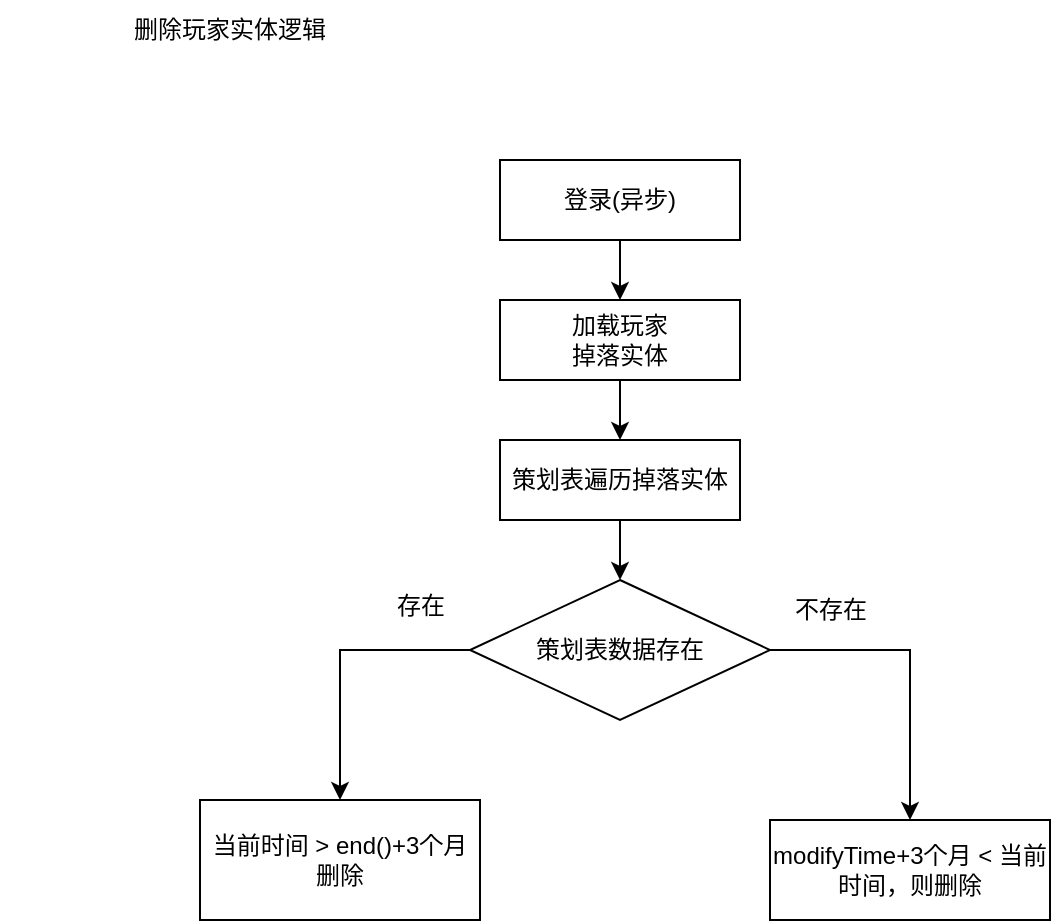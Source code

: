 <mxfile version="27.1.6">
  <diagram name="第 1 页" id="D5l0CzFlJoKnXt7Zct3g">
    <mxGraphModel dx="1426" dy="751" grid="1" gridSize="10" guides="1" tooltips="1" connect="1" arrows="1" fold="1" page="1" pageScale="1" pageWidth="4681" pageHeight="3300" math="0" shadow="0">
      <root>
        <mxCell id="0" />
        <mxCell id="1" parent="0" />
        <mxCell id="izUsOxpCVXIgjF28n3Nd-1" value="删除玩家实体逻辑" style="text;html=1;align=center;verticalAlign=middle;whiteSpace=wrap;rounded=0;" vertex="1" parent="1">
          <mxGeometry x="70" y="70" width="230" height="30" as="geometry" />
        </mxCell>
        <mxCell id="izUsOxpCVXIgjF28n3Nd-9" style="edgeStyle=orthogonalEdgeStyle;rounded=0;orthogonalLoop=1;jettySize=auto;html=1;exitX=0.5;exitY=1;exitDx=0;exitDy=0;entryX=0.5;entryY=0;entryDx=0;entryDy=0;" edge="1" parent="1" source="izUsOxpCVXIgjF28n3Nd-2" target="izUsOxpCVXIgjF28n3Nd-3">
          <mxGeometry relative="1" as="geometry" />
        </mxCell>
        <mxCell id="izUsOxpCVXIgjF28n3Nd-2" value="登录(异步)" style="rounded=0;whiteSpace=wrap;html=1;" vertex="1" parent="1">
          <mxGeometry x="320" y="150" width="120" height="40" as="geometry" />
        </mxCell>
        <mxCell id="izUsOxpCVXIgjF28n3Nd-10" style="edgeStyle=orthogonalEdgeStyle;rounded=0;orthogonalLoop=1;jettySize=auto;html=1;exitX=0.5;exitY=1;exitDx=0;exitDy=0;entryX=0.5;entryY=0;entryDx=0;entryDy=0;" edge="1" parent="1" source="izUsOxpCVXIgjF28n3Nd-3" target="izUsOxpCVXIgjF28n3Nd-5">
          <mxGeometry relative="1" as="geometry" />
        </mxCell>
        <mxCell id="izUsOxpCVXIgjF28n3Nd-3" value="加载玩家&lt;div&gt;掉落实体&lt;/div&gt;" style="rounded=0;whiteSpace=wrap;html=1;" vertex="1" parent="1">
          <mxGeometry x="320" y="220" width="120" height="40" as="geometry" />
        </mxCell>
        <mxCell id="izUsOxpCVXIgjF28n3Nd-11" style="edgeStyle=orthogonalEdgeStyle;rounded=0;orthogonalLoop=1;jettySize=auto;html=1;entryX=0.5;entryY=0;entryDx=0;entryDy=0;" edge="1" parent="1" source="izUsOxpCVXIgjF28n3Nd-5" target="izUsOxpCVXIgjF28n3Nd-6">
          <mxGeometry relative="1" as="geometry" />
        </mxCell>
        <mxCell id="izUsOxpCVXIgjF28n3Nd-5" value="策划表遍历掉落实体" style="rounded=0;whiteSpace=wrap;html=1;" vertex="1" parent="1">
          <mxGeometry x="320" y="290" width="120" height="40" as="geometry" />
        </mxCell>
        <mxCell id="izUsOxpCVXIgjF28n3Nd-12" style="edgeStyle=orthogonalEdgeStyle;rounded=0;orthogonalLoop=1;jettySize=auto;html=1;exitX=0;exitY=0.5;exitDx=0;exitDy=0;entryX=0.5;entryY=0;entryDx=0;entryDy=0;" edge="1" parent="1" source="izUsOxpCVXIgjF28n3Nd-6" target="izUsOxpCVXIgjF28n3Nd-7">
          <mxGeometry relative="1" as="geometry" />
        </mxCell>
        <mxCell id="izUsOxpCVXIgjF28n3Nd-13" style="edgeStyle=orthogonalEdgeStyle;rounded=0;orthogonalLoop=1;jettySize=auto;html=1;exitX=1;exitY=0.5;exitDx=0;exitDy=0;entryX=0.5;entryY=0;entryDx=0;entryDy=0;" edge="1" parent="1" source="izUsOxpCVXIgjF28n3Nd-6" target="izUsOxpCVXIgjF28n3Nd-8">
          <mxGeometry relative="1" as="geometry" />
        </mxCell>
        <mxCell id="izUsOxpCVXIgjF28n3Nd-6" value="策划表数据存在" style="rhombus;whiteSpace=wrap;html=1;" vertex="1" parent="1">
          <mxGeometry x="305" y="360" width="150" height="70" as="geometry" />
        </mxCell>
        <mxCell id="izUsOxpCVXIgjF28n3Nd-7" value="当前时间 &amp;gt; end()+3个月&lt;div&gt;删除&lt;/div&gt;" style="rounded=0;whiteSpace=wrap;html=1;" vertex="1" parent="1">
          <mxGeometry x="170" y="470" width="140" height="60" as="geometry" />
        </mxCell>
        <mxCell id="izUsOxpCVXIgjF28n3Nd-8" value="modifyTime+3个月 &amp;lt; 当前时间，则&lt;span style=&quot;background-color: transparent; color: light-dark(rgb(0, 0, 0), rgb(255, 255, 255));&quot;&gt;删除&lt;/span&gt;" style="rounded=0;whiteSpace=wrap;html=1;" vertex="1" parent="1">
          <mxGeometry x="455" y="480" width="140" height="50" as="geometry" />
        </mxCell>
        <mxCell id="izUsOxpCVXIgjF28n3Nd-14" value="存在" style="text;html=1;align=center;verticalAlign=middle;resizable=0;points=[];autosize=1;strokeColor=none;fillColor=none;" vertex="1" parent="1">
          <mxGeometry x="255" y="358" width="50" height="30" as="geometry" />
        </mxCell>
        <mxCell id="izUsOxpCVXIgjF28n3Nd-15" value="不存在" style="text;html=1;align=center;verticalAlign=middle;resizable=0;points=[];autosize=1;strokeColor=none;fillColor=none;" vertex="1" parent="1">
          <mxGeometry x="455" y="360" width="60" height="30" as="geometry" />
        </mxCell>
      </root>
    </mxGraphModel>
  </diagram>
</mxfile>
